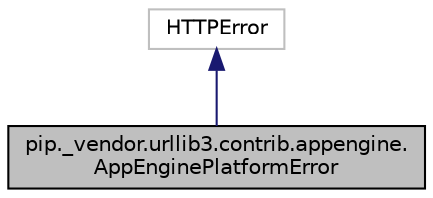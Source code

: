 digraph "pip._vendor.urllib3.contrib.appengine.AppEnginePlatformError"
{
  edge [fontname="Helvetica",fontsize="10",labelfontname="Helvetica",labelfontsize="10"];
  node [fontname="Helvetica",fontsize="10",shape=record];
  Node2 [label="pip._vendor.urllib3.contrib.appengine.\lAppEnginePlatformError",height=0.2,width=0.4,color="black", fillcolor="grey75", style="filled", fontcolor="black"];
  Node3 -> Node2 [dir="back",color="midnightblue",fontsize="10",style="solid",fontname="Helvetica"];
  Node3 [label="HTTPError",height=0.2,width=0.4,color="grey75", fillcolor="white", style="filled"];
}
